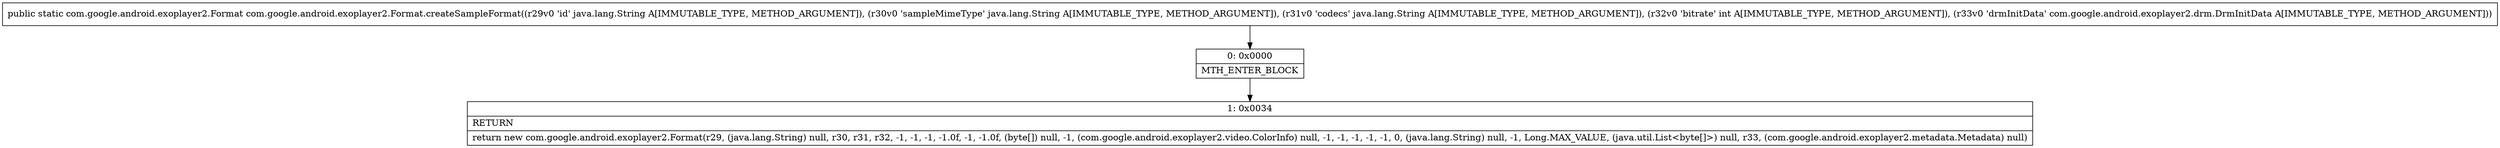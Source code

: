 digraph "CFG forcom.google.android.exoplayer2.Format.createSampleFormat(Ljava\/lang\/String;Ljava\/lang\/String;Ljava\/lang\/String;ILcom\/google\/android\/exoplayer2\/drm\/DrmInitData;)Lcom\/google\/android\/exoplayer2\/Format;" {
Node_0 [shape=record,label="{0\:\ 0x0000|MTH_ENTER_BLOCK\l}"];
Node_1 [shape=record,label="{1\:\ 0x0034|RETURN\l|return new com.google.android.exoplayer2.Format(r29, (java.lang.String) null, r30, r31, r32, \-1, \-1, \-1, \-1.0f, \-1, \-1.0f, (byte[]) null, \-1, (com.google.android.exoplayer2.video.ColorInfo) null, \-1, \-1, \-1, \-1, \-1, 0, (java.lang.String) null, \-1, Long.MAX_VALUE, (java.util.List\<byte[]\>) null, r33, (com.google.android.exoplayer2.metadata.Metadata) null)\l}"];
MethodNode[shape=record,label="{public static com.google.android.exoplayer2.Format com.google.android.exoplayer2.Format.createSampleFormat((r29v0 'id' java.lang.String A[IMMUTABLE_TYPE, METHOD_ARGUMENT]), (r30v0 'sampleMimeType' java.lang.String A[IMMUTABLE_TYPE, METHOD_ARGUMENT]), (r31v0 'codecs' java.lang.String A[IMMUTABLE_TYPE, METHOD_ARGUMENT]), (r32v0 'bitrate' int A[IMMUTABLE_TYPE, METHOD_ARGUMENT]), (r33v0 'drmInitData' com.google.android.exoplayer2.drm.DrmInitData A[IMMUTABLE_TYPE, METHOD_ARGUMENT])) }"];
MethodNode -> Node_0;
Node_0 -> Node_1;
}

